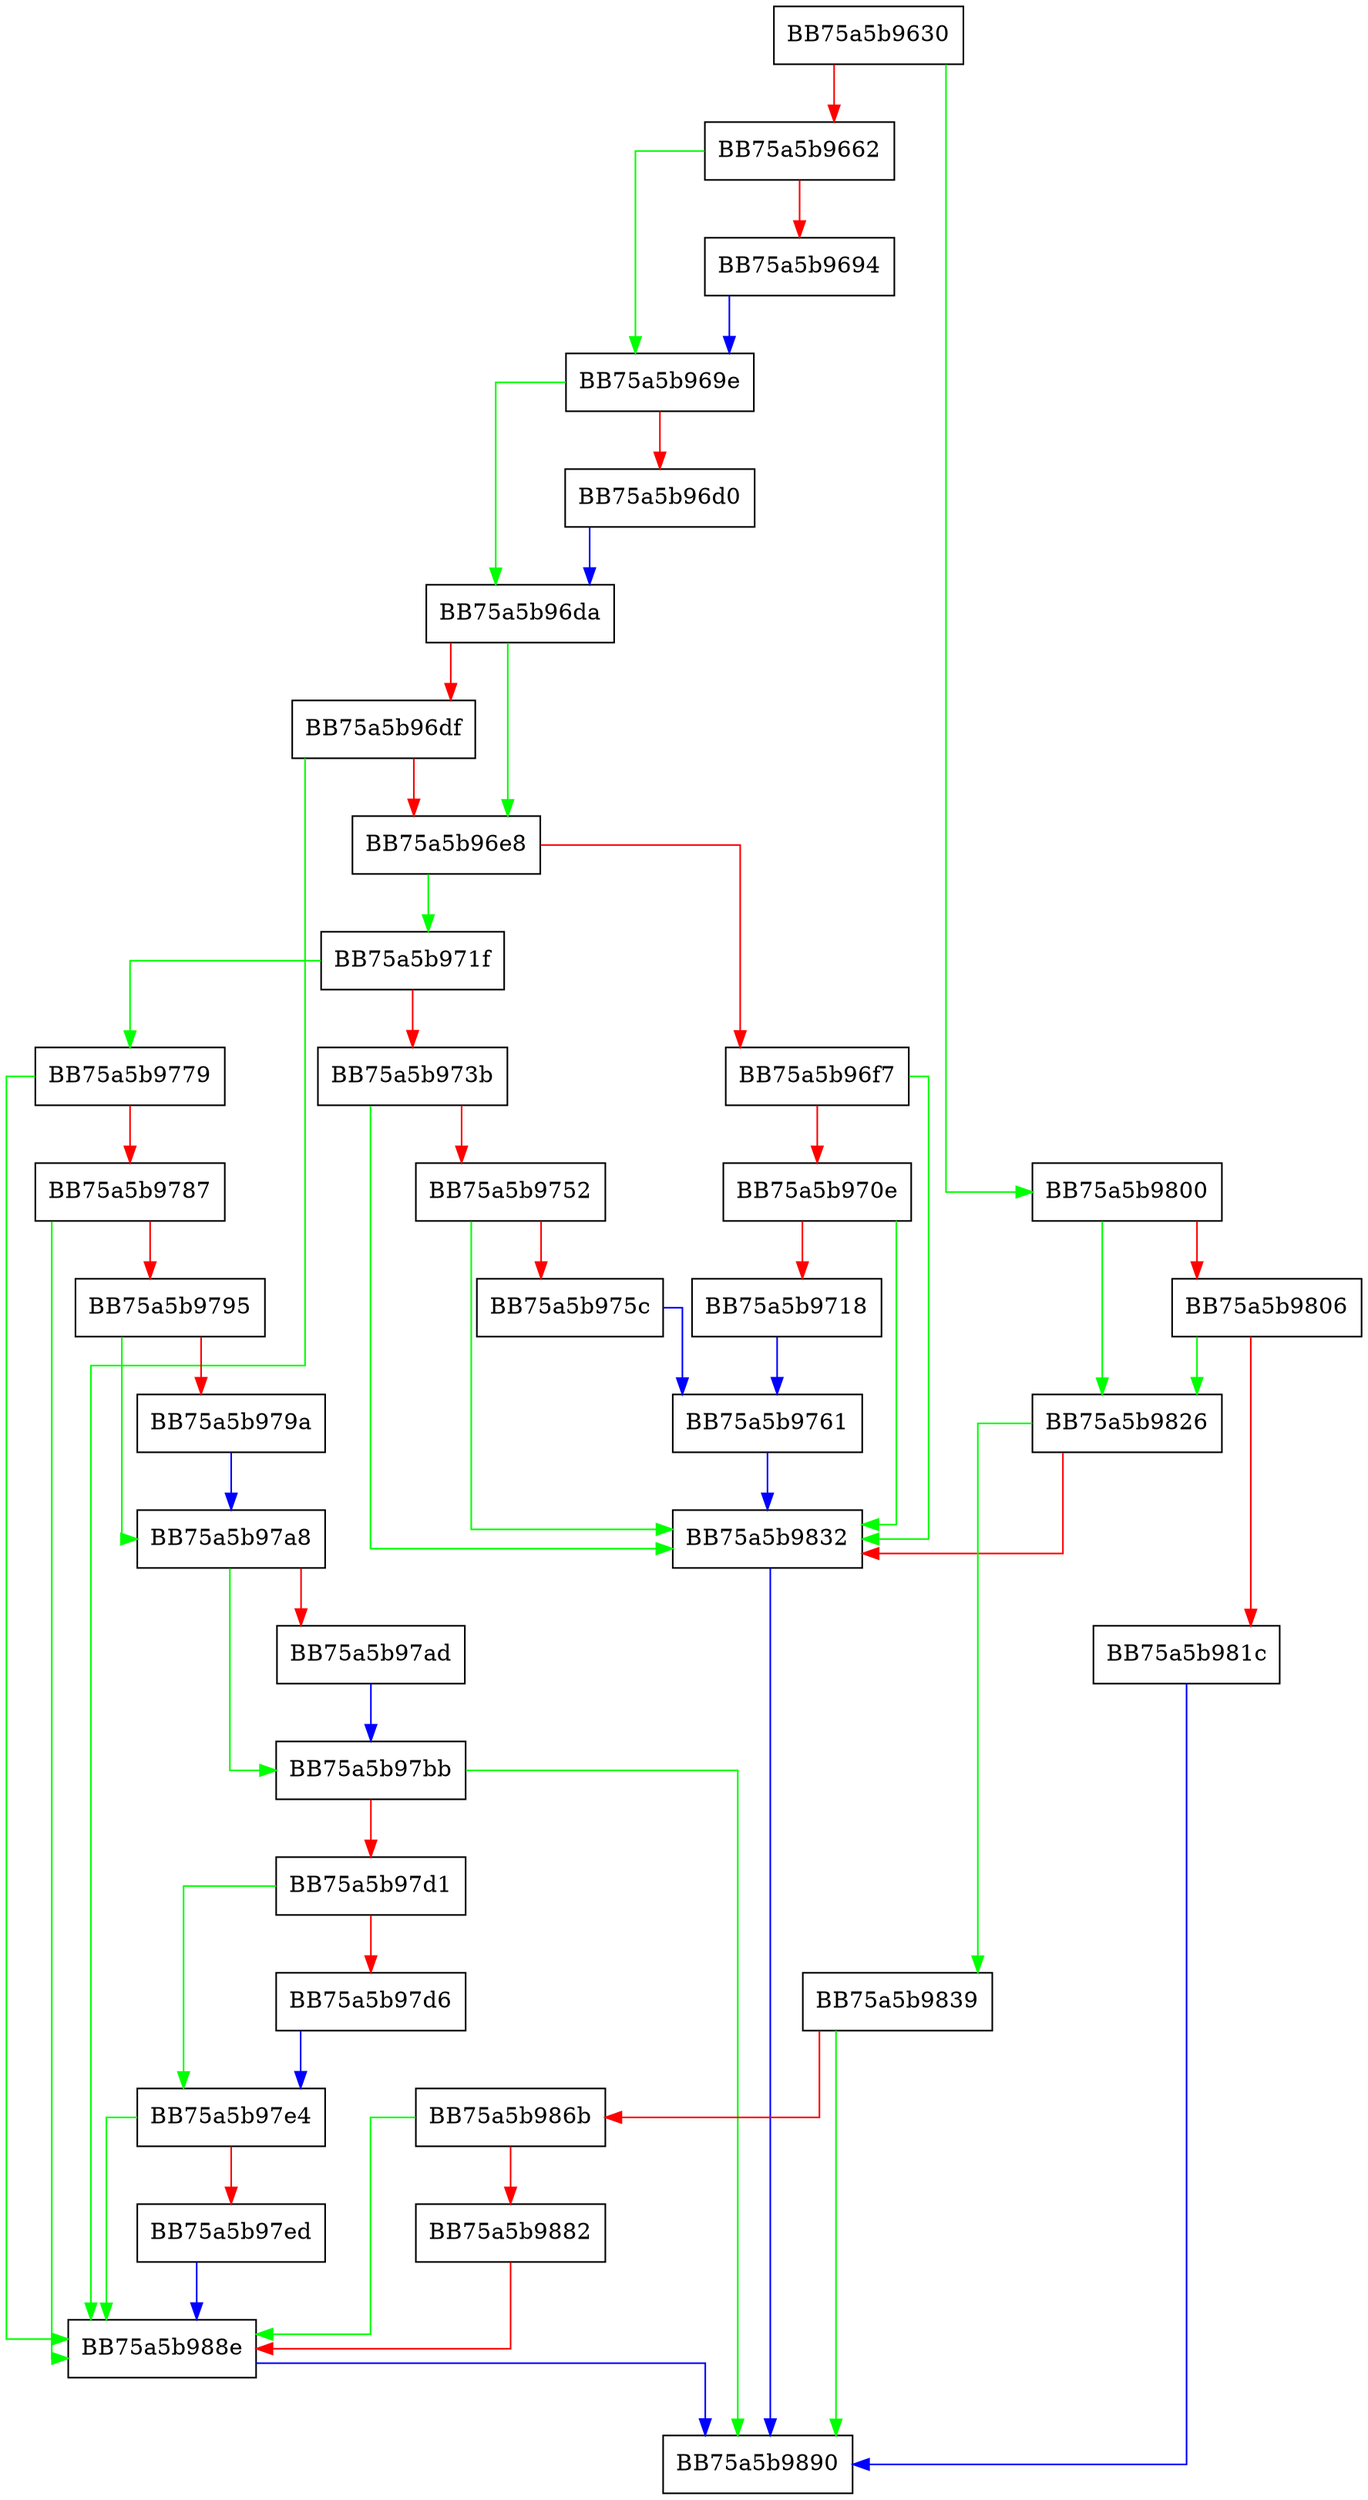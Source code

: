 digraph PreAuthByHandle {
  node [shape="box"];
  graph [splines=ortho];
  BB75a5b9630 -> BB75a5b9800 [color="green"];
  BB75a5b9630 -> BB75a5b9662 [color="red"];
  BB75a5b9662 -> BB75a5b969e [color="green"];
  BB75a5b9662 -> BB75a5b9694 [color="red"];
  BB75a5b9694 -> BB75a5b969e [color="blue"];
  BB75a5b969e -> BB75a5b96da [color="green"];
  BB75a5b969e -> BB75a5b96d0 [color="red"];
  BB75a5b96d0 -> BB75a5b96da [color="blue"];
  BB75a5b96da -> BB75a5b96e8 [color="green"];
  BB75a5b96da -> BB75a5b96df [color="red"];
  BB75a5b96df -> BB75a5b988e [color="green"];
  BB75a5b96df -> BB75a5b96e8 [color="red"];
  BB75a5b96e8 -> BB75a5b971f [color="green"];
  BB75a5b96e8 -> BB75a5b96f7 [color="red"];
  BB75a5b96f7 -> BB75a5b9832 [color="green"];
  BB75a5b96f7 -> BB75a5b970e [color="red"];
  BB75a5b970e -> BB75a5b9832 [color="green"];
  BB75a5b970e -> BB75a5b9718 [color="red"];
  BB75a5b9718 -> BB75a5b9761 [color="blue"];
  BB75a5b971f -> BB75a5b9779 [color="green"];
  BB75a5b971f -> BB75a5b973b [color="red"];
  BB75a5b973b -> BB75a5b9832 [color="green"];
  BB75a5b973b -> BB75a5b9752 [color="red"];
  BB75a5b9752 -> BB75a5b9832 [color="green"];
  BB75a5b9752 -> BB75a5b975c [color="red"];
  BB75a5b975c -> BB75a5b9761 [color="blue"];
  BB75a5b9761 -> BB75a5b9832 [color="blue"];
  BB75a5b9779 -> BB75a5b988e [color="green"];
  BB75a5b9779 -> BB75a5b9787 [color="red"];
  BB75a5b9787 -> BB75a5b988e [color="green"];
  BB75a5b9787 -> BB75a5b9795 [color="red"];
  BB75a5b9795 -> BB75a5b97a8 [color="green"];
  BB75a5b9795 -> BB75a5b979a [color="red"];
  BB75a5b979a -> BB75a5b97a8 [color="blue"];
  BB75a5b97a8 -> BB75a5b97bb [color="green"];
  BB75a5b97a8 -> BB75a5b97ad [color="red"];
  BB75a5b97ad -> BB75a5b97bb [color="blue"];
  BB75a5b97bb -> BB75a5b9890 [color="green"];
  BB75a5b97bb -> BB75a5b97d1 [color="red"];
  BB75a5b97d1 -> BB75a5b97e4 [color="green"];
  BB75a5b97d1 -> BB75a5b97d6 [color="red"];
  BB75a5b97d6 -> BB75a5b97e4 [color="blue"];
  BB75a5b97e4 -> BB75a5b988e [color="green"];
  BB75a5b97e4 -> BB75a5b97ed [color="red"];
  BB75a5b97ed -> BB75a5b988e [color="blue"];
  BB75a5b9800 -> BB75a5b9826 [color="green"];
  BB75a5b9800 -> BB75a5b9806 [color="red"];
  BB75a5b9806 -> BB75a5b9826 [color="green"];
  BB75a5b9806 -> BB75a5b981c [color="red"];
  BB75a5b981c -> BB75a5b9890 [color="blue"];
  BB75a5b9826 -> BB75a5b9839 [color="green"];
  BB75a5b9826 -> BB75a5b9832 [color="red"];
  BB75a5b9832 -> BB75a5b9890 [color="blue"];
  BB75a5b9839 -> BB75a5b9890 [color="green"];
  BB75a5b9839 -> BB75a5b986b [color="red"];
  BB75a5b986b -> BB75a5b988e [color="green"];
  BB75a5b986b -> BB75a5b9882 [color="red"];
  BB75a5b9882 -> BB75a5b988e [color="red"];
  BB75a5b988e -> BB75a5b9890 [color="blue"];
}
